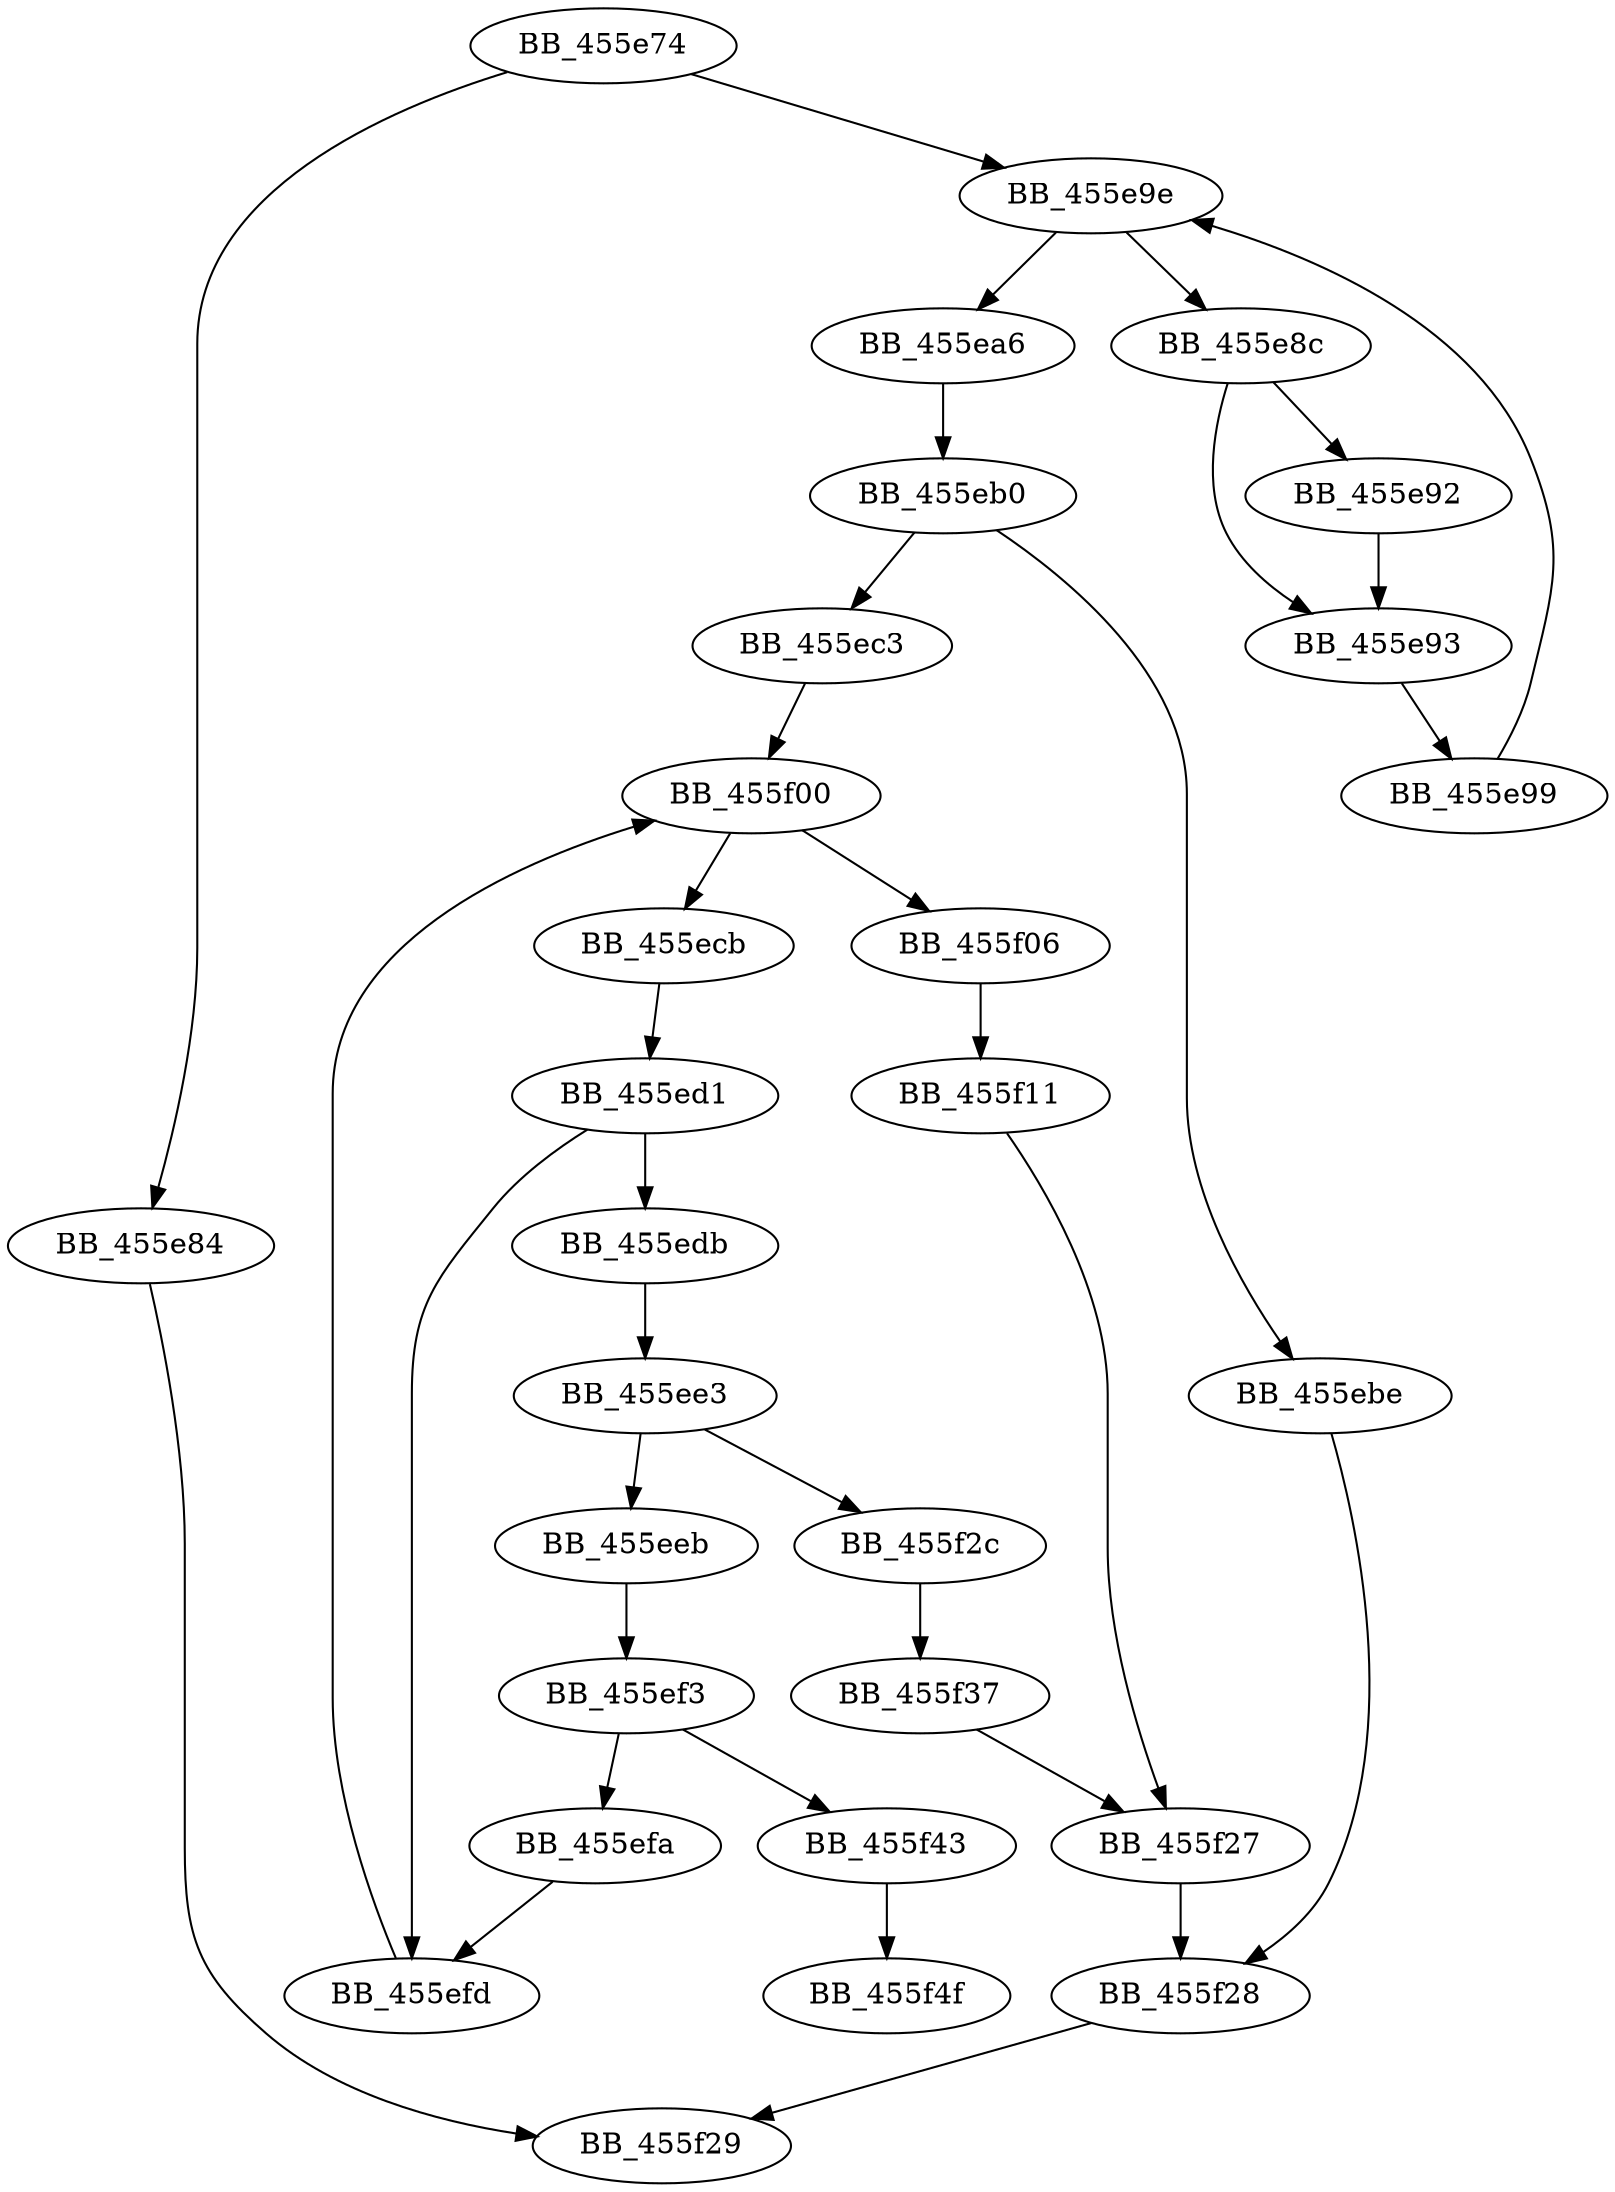 DiGraph sub_455E74{
BB_455e74->BB_455e84
BB_455e74->BB_455e9e
BB_455e84->BB_455f29
BB_455e8c->BB_455e92
BB_455e8c->BB_455e93
BB_455e92->BB_455e93
BB_455e93->BB_455e99
BB_455e99->BB_455e9e
BB_455e9e->BB_455e8c
BB_455e9e->BB_455ea6
BB_455ea6->BB_455eb0
BB_455eb0->BB_455ebe
BB_455eb0->BB_455ec3
BB_455ebe->BB_455f28
BB_455ec3->BB_455f00
BB_455ecb->BB_455ed1
BB_455ed1->BB_455edb
BB_455ed1->BB_455efd
BB_455edb->BB_455ee3
BB_455ee3->BB_455eeb
BB_455ee3->BB_455f2c
BB_455eeb->BB_455ef3
BB_455ef3->BB_455efa
BB_455ef3->BB_455f43
BB_455efa->BB_455efd
BB_455efd->BB_455f00
BB_455f00->BB_455ecb
BB_455f00->BB_455f06
BB_455f06->BB_455f11
BB_455f11->BB_455f27
BB_455f27->BB_455f28
BB_455f28->BB_455f29
BB_455f2c->BB_455f37
BB_455f37->BB_455f27
BB_455f43->BB_455f4f
}
